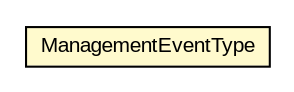 #!/usr/local/bin/dot
#
# Class diagram 
# Generated by UMLGraph version R5_6-24-gf6e263 (http://www.umlgraph.org/)
#

digraph G {
	edge [fontname="arial",fontsize=10,labelfontname="arial",labelfontsize=10];
	node [fontname="arial",fontsize=10,shape=plaintext];
	nodesep=0.25;
	ranksep=0.5;
	// org.oasis_open.docs.wsdm.muws1_2.ManagementEventType
	c777870 [label=<<table title="org.oasis_open.docs.wsdm.muws1_2.ManagementEventType" border="0" cellborder="1" cellspacing="0" cellpadding="2" port="p" bgcolor="lemonChiffon" href="./ManagementEventType.html">
		<tr><td><table border="0" cellspacing="0" cellpadding="1">
<tr><td align="center" balign="center"> ManagementEventType </td></tr>
		</table></td></tr>
		</table>>, URL="./ManagementEventType.html", fontname="arial", fontcolor="black", fontsize=10.0];
}

